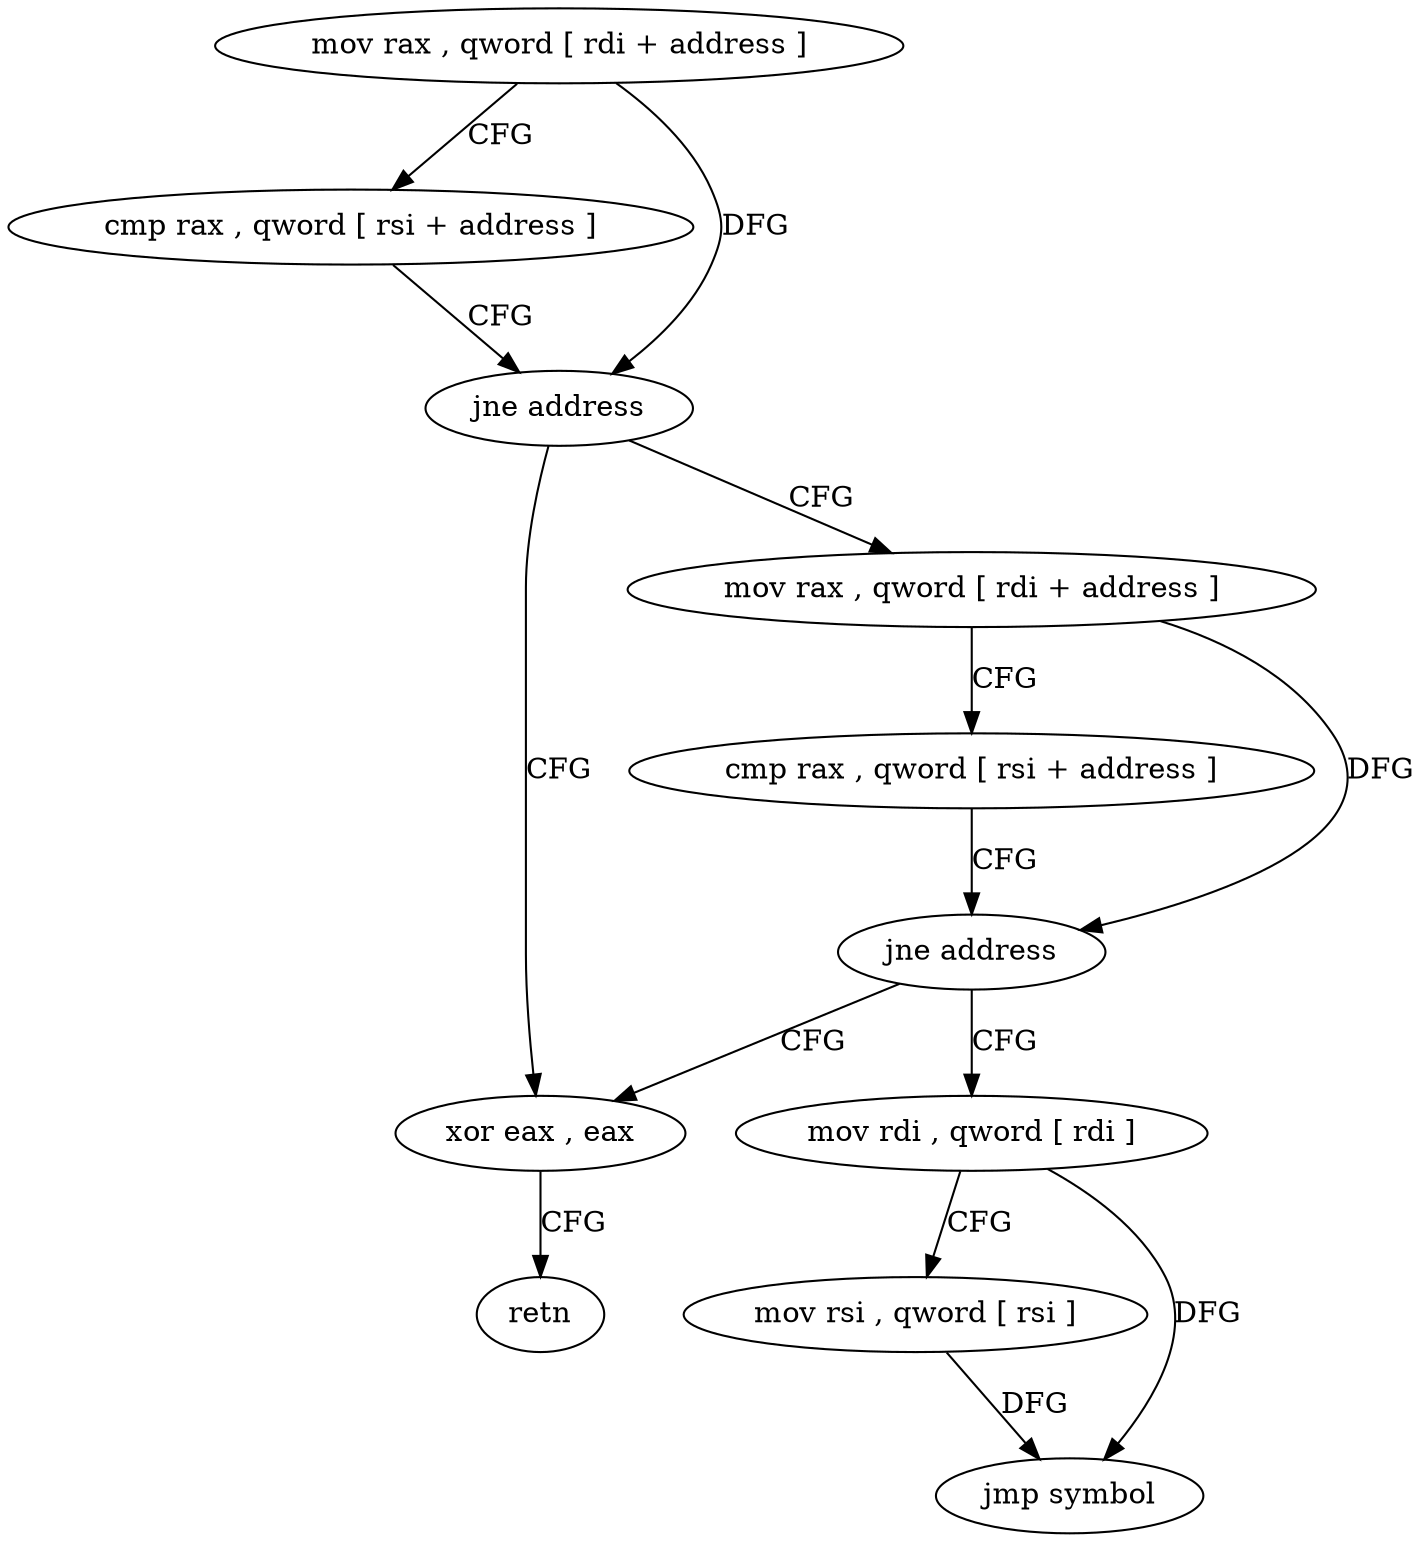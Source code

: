 digraph "func" {
"4244672" [label = "mov rax , qword [ rdi + address ]" ]
"4244676" [label = "cmp rax , qword [ rsi + address ]" ]
"4244680" [label = "jne address" ]
"4244703" [label = "xor eax , eax" ]
"4244682" [label = "mov rax , qword [ rdi + address ]" ]
"4244705" [label = "retn" ]
"4244686" [label = "cmp rax , qword [ rsi + address ]" ]
"4244690" [label = "jne address" ]
"4244692" [label = "mov rdi , qword [ rdi ]" ]
"4244695" [label = "mov rsi , qword [ rsi ]" ]
"4244698" [label = "jmp symbol" ]
"4244672" -> "4244676" [ label = "CFG" ]
"4244672" -> "4244680" [ label = "DFG" ]
"4244676" -> "4244680" [ label = "CFG" ]
"4244680" -> "4244703" [ label = "CFG" ]
"4244680" -> "4244682" [ label = "CFG" ]
"4244703" -> "4244705" [ label = "CFG" ]
"4244682" -> "4244686" [ label = "CFG" ]
"4244682" -> "4244690" [ label = "DFG" ]
"4244686" -> "4244690" [ label = "CFG" ]
"4244690" -> "4244703" [ label = "CFG" ]
"4244690" -> "4244692" [ label = "CFG" ]
"4244692" -> "4244695" [ label = "CFG" ]
"4244692" -> "4244698" [ label = "DFG" ]
"4244695" -> "4244698" [ label = "DFG" ]
}
